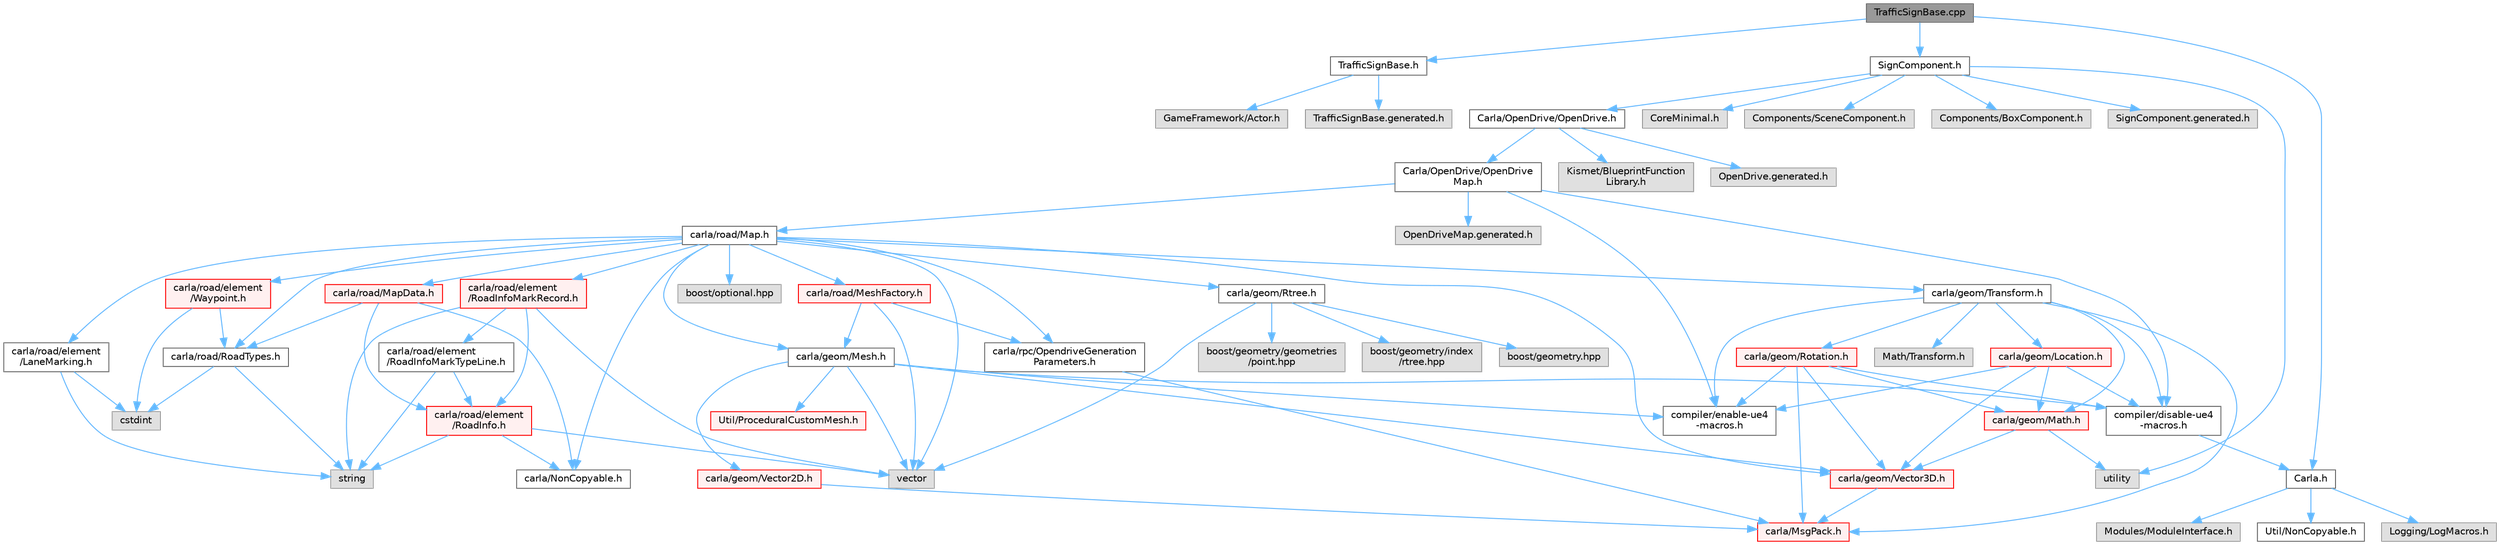 digraph "TrafficSignBase.cpp"
{
 // INTERACTIVE_SVG=YES
 // LATEX_PDF_SIZE
  bgcolor="transparent";
  edge [fontname=Helvetica,fontsize=10,labelfontname=Helvetica,labelfontsize=10];
  node [fontname=Helvetica,fontsize=10,shape=box,height=0.2,width=0.4];
  Node1 [id="Node000001",label="TrafficSignBase.cpp",height=0.2,width=0.4,color="gray40", fillcolor="grey60", style="filled", fontcolor="black",tooltip=" "];
  Node1 -> Node2 [id="edge1_Node000001_Node000002",color="steelblue1",style="solid",tooltip=" "];
  Node2 [id="Node000002",label="Carla.h",height=0.2,width=0.4,color="grey40", fillcolor="white", style="filled",URL="$d7/d7d/Carla_8h.html",tooltip=" "];
  Node2 -> Node3 [id="edge2_Node000002_Node000003",color="steelblue1",style="solid",tooltip=" "];
  Node3 [id="Node000003",label="Util/NonCopyable.h",height=0.2,width=0.4,color="grey40", fillcolor="white", style="filled",URL="$d4/d57/Unreal_2CarlaUE4_2Plugins_2Carla_2Source_2Carla_2Util_2NonCopyable_8h.html",tooltip=" "];
  Node2 -> Node4 [id="edge3_Node000002_Node000004",color="steelblue1",style="solid",tooltip=" "];
  Node4 [id="Node000004",label="Logging/LogMacros.h",height=0.2,width=0.4,color="grey60", fillcolor="#E0E0E0", style="filled",tooltip=" "];
  Node2 -> Node5 [id="edge4_Node000002_Node000005",color="steelblue1",style="solid",tooltip=" "];
  Node5 [id="Node000005",label="Modules/ModuleInterface.h",height=0.2,width=0.4,color="grey60", fillcolor="#E0E0E0", style="filled",tooltip=" "];
  Node1 -> Node6 [id="edge5_Node000001_Node000006",color="steelblue1",style="solid",tooltip=" "];
  Node6 [id="Node000006",label="TrafficSignBase.h",height=0.2,width=0.4,color="grey40", fillcolor="white", style="filled",URL="$d5/dc5/TrafficSignBase_8h.html",tooltip=" "];
  Node6 -> Node7 [id="edge6_Node000006_Node000007",color="steelblue1",style="solid",tooltip=" "];
  Node7 [id="Node000007",label="GameFramework/Actor.h",height=0.2,width=0.4,color="grey60", fillcolor="#E0E0E0", style="filled",tooltip=" "];
  Node6 -> Node8 [id="edge7_Node000006_Node000008",color="steelblue1",style="solid",tooltip=" "];
  Node8 [id="Node000008",label="TrafficSignBase.generated.h",height=0.2,width=0.4,color="grey60", fillcolor="#E0E0E0", style="filled",tooltip=" "];
  Node1 -> Node9 [id="edge8_Node000001_Node000009",color="steelblue1",style="solid",tooltip=" "];
  Node9 [id="Node000009",label="SignComponent.h",height=0.2,width=0.4,color="grey40", fillcolor="white", style="filled",URL="$de/d8e/SignComponent_8h.html",tooltip=" "];
  Node9 -> Node10 [id="edge9_Node000009_Node000010",color="steelblue1",style="solid",tooltip=" "];
  Node10 [id="Node000010",label="CoreMinimal.h",height=0.2,width=0.4,color="grey60", fillcolor="#E0E0E0", style="filled",tooltip=" "];
  Node9 -> Node11 [id="edge10_Node000009_Node000011",color="steelblue1",style="solid",tooltip=" "];
  Node11 [id="Node000011",label="Components/SceneComponent.h",height=0.2,width=0.4,color="grey60", fillcolor="#E0E0E0", style="filled",tooltip=" "];
  Node9 -> Node12 [id="edge11_Node000009_Node000012",color="steelblue1",style="solid",tooltip=" "];
  Node12 [id="Node000012",label="Components/BoxComponent.h",height=0.2,width=0.4,color="grey60", fillcolor="#E0E0E0", style="filled",tooltip=" "];
  Node9 -> Node13 [id="edge12_Node000009_Node000013",color="steelblue1",style="solid",tooltip=" "];
  Node13 [id="Node000013",label="Carla/OpenDrive/OpenDrive.h",height=0.2,width=0.4,color="grey40", fillcolor="white", style="filled",URL="$d1/d9b/Unreal_2CarlaUE4_2Plugins_2Carla_2Source_2Carla_2OpenDrive_2OpenDrive_8h.html",tooltip=" "];
  Node13 -> Node14 [id="edge13_Node000013_Node000014",color="steelblue1",style="solid",tooltip=" "];
  Node14 [id="Node000014",label="Carla/OpenDrive/OpenDrive\lMap.h",height=0.2,width=0.4,color="grey40", fillcolor="white", style="filled",URL="$d6/d95/OpenDriveMap_8h.html",tooltip=" "];
  Node14 -> Node15 [id="edge14_Node000014_Node000015",color="steelblue1",style="solid",tooltip=" "];
  Node15 [id="Node000015",label="compiler/disable-ue4\l-macros.h",height=0.2,width=0.4,color="grey40", fillcolor="white", style="filled",URL="$d2/d02/disable-ue4-macros_8h.html",tooltip=" "];
  Node15 -> Node2 [id="edge15_Node000015_Node000002",color="steelblue1",style="solid",tooltip=" "];
  Node14 -> Node16 [id="edge16_Node000014_Node000016",color="steelblue1",style="solid",tooltip=" "];
  Node16 [id="Node000016",label="carla/road/Map.h",height=0.2,width=0.4,color="grey40", fillcolor="white", style="filled",URL="$df/d64/road_2Map_8h.html",tooltip=" "];
  Node16 -> Node17 [id="edge17_Node000016_Node000017",color="steelblue1",style="solid",tooltip=" "];
  Node17 [id="Node000017",label="carla/geom/Mesh.h",height=0.2,width=0.4,color="grey40", fillcolor="white", style="filled",URL="$d9/d31/Mesh_8h.html",tooltip=" "];
  Node17 -> Node18 [id="edge18_Node000017_Node000018",color="steelblue1",style="solid",tooltip=" "];
  Node18 [id="Node000018",label="vector",height=0.2,width=0.4,color="grey60", fillcolor="#E0E0E0", style="filled",tooltip=" "];
  Node17 -> Node19 [id="edge19_Node000017_Node000019",color="steelblue1",style="solid",tooltip=" "];
  Node19 [id="Node000019",label="carla/geom/Vector3D.h",height=0.2,width=0.4,color="red", fillcolor="#FFF0F0", style="filled",URL="$de/d70/geom_2Vector3D_8h.html",tooltip=" "];
  Node19 -> Node20 [id="edge20_Node000019_Node000020",color="steelblue1",style="solid",tooltip=" "];
  Node20 [id="Node000020",label="carla/MsgPack.h",height=0.2,width=0.4,color="red", fillcolor="#FFF0F0", style="filled",URL="$d9/d6f/MsgPack_8h.html",tooltip=" "];
  Node17 -> Node36 [id="edge21_Node000017_Node000036",color="steelblue1",style="solid",tooltip=" "];
  Node36 [id="Node000036",label="carla/geom/Vector2D.h",height=0.2,width=0.4,color="red", fillcolor="#FFF0F0", style="filled",URL="$d7/d26/geom_2Vector2D_8h.html",tooltip=" "];
  Node36 -> Node20 [id="edge22_Node000036_Node000020",color="steelblue1",style="solid",tooltip=" "];
  Node17 -> Node37 [id="edge23_Node000017_Node000037",color="steelblue1",style="solid",tooltip=" "];
  Node37 [id="Node000037",label="compiler/enable-ue4\l-macros.h",height=0.2,width=0.4,color="grey40", fillcolor="white", style="filled",URL="$d9/da2/enable-ue4-macros_8h.html",tooltip=" "];
  Node17 -> Node38 [id="edge24_Node000017_Node000038",color="steelblue1",style="solid",tooltip=" "];
  Node38 [id="Node000038",label="Util/ProceduralCustomMesh.h",height=0.2,width=0.4,color="red", fillcolor="#FFF0F0", style="filled",URL="$d5/d30/ProceduralCustomMesh_8h.html",tooltip=" "];
  Node17 -> Node15 [id="edge25_Node000017_Node000015",color="steelblue1",style="solid",tooltip=" "];
  Node16 -> Node40 [id="edge26_Node000016_Node000040",color="steelblue1",style="solid",tooltip=" "];
  Node40 [id="Node000040",label="carla/geom/Rtree.h",height=0.2,width=0.4,color="grey40", fillcolor="white", style="filled",URL="$d5/d30/Rtree_8h.html",tooltip=" "];
  Node40 -> Node18 [id="edge27_Node000040_Node000018",color="steelblue1",style="solid",tooltip=" "];
  Node40 -> Node41 [id="edge28_Node000040_Node000041",color="steelblue1",style="solid",tooltip=" "];
  Node41 [id="Node000041",label="boost/geometry.hpp",height=0.2,width=0.4,color="grey60", fillcolor="#E0E0E0", style="filled",tooltip=" "];
  Node40 -> Node42 [id="edge29_Node000040_Node000042",color="steelblue1",style="solid",tooltip=" "];
  Node42 [id="Node000042",label="boost/geometry/geometries\l/point.hpp",height=0.2,width=0.4,color="grey60", fillcolor="#E0E0E0", style="filled",tooltip=" "];
  Node40 -> Node43 [id="edge30_Node000040_Node000043",color="steelblue1",style="solid",tooltip=" "];
  Node43 [id="Node000043",label="boost/geometry/index\l/rtree.hpp",height=0.2,width=0.4,color="grey60", fillcolor="#E0E0E0", style="filled",tooltip=" "];
  Node16 -> Node44 [id="edge31_Node000016_Node000044",color="steelblue1",style="solid",tooltip=" "];
  Node44 [id="Node000044",label="carla/geom/Transform.h",height=0.2,width=0.4,color="grey40", fillcolor="white", style="filled",URL="$de/d17/geom_2Transform_8h.html",tooltip=" "];
  Node44 -> Node20 [id="edge32_Node000044_Node000020",color="steelblue1",style="solid",tooltip=" "];
  Node44 -> Node45 [id="edge33_Node000044_Node000045",color="steelblue1",style="solid",tooltip=" "];
  Node45 [id="Node000045",label="carla/geom/Location.h",height=0.2,width=0.4,color="red", fillcolor="#FFF0F0", style="filled",URL="$d9/d8b/geom_2Location_8h.html",tooltip=" "];
  Node45 -> Node19 [id="edge34_Node000045_Node000019",color="steelblue1",style="solid",tooltip=" "];
  Node45 -> Node47 [id="edge35_Node000045_Node000047",color="steelblue1",style="solid",tooltip=" "];
  Node47 [id="Node000047",label="carla/geom/Math.h",height=0.2,width=0.4,color="red", fillcolor="#FFF0F0", style="filled",URL="$db/d8a/Math_8h.html",tooltip=" "];
  Node47 -> Node19 [id="edge36_Node000047_Node000019",color="steelblue1",style="solid",tooltip=" "];
  Node47 -> Node48 [id="edge37_Node000047_Node000048",color="steelblue1",style="solid",tooltip=" "];
  Node48 [id="Node000048",label="utility",height=0.2,width=0.4,color="grey60", fillcolor="#E0E0E0", style="filled",tooltip=" "];
  Node45 -> Node37 [id="edge38_Node000045_Node000037",color="steelblue1",style="solid",tooltip=" "];
  Node45 -> Node15 [id="edge39_Node000045_Node000015",color="steelblue1",style="solid",tooltip=" "];
  Node44 -> Node47 [id="edge40_Node000044_Node000047",color="steelblue1",style="solid",tooltip=" "];
  Node44 -> Node50 [id="edge41_Node000044_Node000050",color="steelblue1",style="solid",tooltip=" "];
  Node50 [id="Node000050",label="carla/geom/Rotation.h",height=0.2,width=0.4,color="red", fillcolor="#FFF0F0", style="filled",URL="$d0/d8f/Rotation_8h.html",tooltip=" "];
  Node50 -> Node20 [id="edge42_Node000050_Node000020",color="steelblue1",style="solid",tooltip=" "];
  Node50 -> Node47 [id="edge43_Node000050_Node000047",color="steelblue1",style="solid",tooltip=" "];
  Node50 -> Node19 [id="edge44_Node000050_Node000019",color="steelblue1",style="solid",tooltip=" "];
  Node50 -> Node37 [id="edge45_Node000050_Node000037",color="steelblue1",style="solid",tooltip=" "];
  Node50 -> Node15 [id="edge46_Node000050_Node000015",color="steelblue1",style="solid",tooltip=" "];
  Node44 -> Node37 [id="edge47_Node000044_Node000037",color="steelblue1",style="solid",tooltip=" "];
  Node44 -> Node52 [id="edge48_Node000044_Node000052",color="steelblue1",style="solid",tooltip=" "];
  Node52 [id="Node000052",label="Math/Transform.h",height=0.2,width=0.4,color="grey60", fillcolor="#E0E0E0", style="filled",tooltip=" "];
  Node44 -> Node15 [id="edge49_Node000044_Node000015",color="steelblue1",style="solid",tooltip=" "];
  Node16 -> Node53 [id="edge50_Node000016_Node000053",color="steelblue1",style="solid",tooltip=" "];
  Node53 [id="Node000053",label="carla/NonCopyable.h",height=0.2,width=0.4,color="grey40", fillcolor="white", style="filled",URL="$d4/dd8/LibCarla_2source_2carla_2NonCopyable_8h.html",tooltip=" "];
  Node16 -> Node54 [id="edge51_Node000016_Node000054",color="steelblue1",style="solid",tooltip=" "];
  Node54 [id="Node000054",label="carla/road/element\l/LaneMarking.h",height=0.2,width=0.4,color="grey40", fillcolor="white", style="filled",URL="$d5/d4c/LaneMarking_8h.html",tooltip=" "];
  Node54 -> Node30 [id="edge52_Node000054_Node000030",color="steelblue1",style="solid",tooltip=" "];
  Node30 [id="Node000030",label="cstdint",height=0.2,width=0.4,color="grey60", fillcolor="#E0E0E0", style="filled",tooltip=" "];
  Node54 -> Node55 [id="edge53_Node000054_Node000055",color="steelblue1",style="solid",tooltip=" "];
  Node55 [id="Node000055",label="string",height=0.2,width=0.4,color="grey60", fillcolor="#E0E0E0", style="filled",tooltip=" "];
  Node16 -> Node56 [id="edge54_Node000016_Node000056",color="steelblue1",style="solid",tooltip=" "];
  Node56 [id="Node000056",label="carla/road/element\l/RoadInfoMarkRecord.h",height=0.2,width=0.4,color="red", fillcolor="#FFF0F0", style="filled",URL="$dd/d32/RoadInfoMarkRecord_8h.html",tooltip=" "];
  Node56 -> Node57 [id="edge55_Node000056_Node000057",color="steelblue1",style="solid",tooltip=" "];
  Node57 [id="Node000057",label="carla/road/element\l/RoadInfo.h",height=0.2,width=0.4,color="red", fillcolor="#FFF0F0", style="filled",URL="$de/d3a/RoadInfo_8h.html",tooltip=" "];
  Node57 -> Node53 [id="edge56_Node000057_Node000053",color="steelblue1",style="solid",tooltip=" "];
  Node57 -> Node55 [id="edge57_Node000057_Node000055",color="steelblue1",style="solid",tooltip=" "];
  Node57 -> Node18 [id="edge58_Node000057_Node000018",color="steelblue1",style="solid",tooltip=" "];
  Node56 -> Node60 [id="edge59_Node000056_Node000060",color="steelblue1",style="solid",tooltip=" "];
  Node60 [id="Node000060",label="carla/road/element\l/RoadInfoMarkTypeLine.h",height=0.2,width=0.4,color="grey40", fillcolor="white", style="filled",URL="$da/d4f/RoadInfoMarkTypeLine_8h.html",tooltip=" "];
  Node60 -> Node57 [id="edge60_Node000060_Node000057",color="steelblue1",style="solid",tooltip=" "];
  Node60 -> Node55 [id="edge61_Node000060_Node000055",color="steelblue1",style="solid",tooltip=" "];
  Node56 -> Node55 [id="edge62_Node000056_Node000055",color="steelblue1",style="solid",tooltip=" "];
  Node56 -> Node18 [id="edge63_Node000056_Node000018",color="steelblue1",style="solid",tooltip=" "];
  Node16 -> Node61 [id="edge64_Node000016_Node000061",color="steelblue1",style="solid",tooltip=" "];
  Node61 [id="Node000061",label="carla/road/element\l/Waypoint.h",height=0.2,width=0.4,color="red", fillcolor="#FFF0F0", style="filled",URL="$d3/dbb/road_2element_2Waypoint_8h.html",tooltip=" "];
  Node61 -> Node62 [id="edge65_Node000061_Node000062",color="steelblue1",style="solid",tooltip=" "];
  Node62 [id="Node000062",label="carla/road/RoadTypes.h",height=0.2,width=0.4,color="grey40", fillcolor="white", style="filled",URL="$d6/dbb/RoadTypes_8h.html",tooltip=" "];
  Node62 -> Node30 [id="edge66_Node000062_Node000030",color="steelblue1",style="solid",tooltip=" "];
  Node62 -> Node55 [id="edge67_Node000062_Node000055",color="steelblue1",style="solid",tooltip=" "];
  Node61 -> Node30 [id="edge68_Node000061_Node000030",color="steelblue1",style="solid",tooltip=" "];
  Node16 -> Node64 [id="edge69_Node000016_Node000064",color="steelblue1",style="solid",tooltip=" "];
  Node64 [id="Node000064",label="carla/road/MapData.h",height=0.2,width=0.4,color="red", fillcolor="#FFF0F0", style="filled",URL="$d5/db7/MapData_8h.html",tooltip=" "];
  Node64 -> Node53 [id="edge70_Node000064_Node000053",color="steelblue1",style="solid",tooltip=" "];
  Node64 -> Node57 [id="edge71_Node000064_Node000057",color="steelblue1",style="solid",tooltip=" "];
  Node64 -> Node62 [id="edge72_Node000064_Node000062",color="steelblue1",style="solid",tooltip=" "];
  Node16 -> Node62 [id="edge73_Node000016_Node000062",color="steelblue1",style="solid",tooltip=" "];
  Node16 -> Node96 [id="edge74_Node000016_Node000096",color="steelblue1",style="solid",tooltip=" "];
  Node96 [id="Node000096",label="carla/road/MeshFactory.h",height=0.2,width=0.4,color="red", fillcolor="#FFF0F0", style="filled",URL="$d9/d87/MeshFactory_8h.html",tooltip=" "];
  Node96 -> Node18 [id="edge75_Node000096_Node000018",color="steelblue1",style="solid",tooltip=" "];
  Node96 -> Node17 [id="edge76_Node000096_Node000017",color="steelblue1",style="solid",tooltip=" "];
  Node96 -> Node97 [id="edge77_Node000096_Node000097",color="steelblue1",style="solid",tooltip=" "];
  Node97 [id="Node000097",label="carla/rpc/OpendriveGeneration\lParameters.h",height=0.2,width=0.4,color="grey40", fillcolor="white", style="filled",URL="$d9/d3b/OpendriveGenerationParameters_8h.html",tooltip=" "];
  Node97 -> Node20 [id="edge78_Node000097_Node000020",color="steelblue1",style="solid",tooltip=" "];
  Node16 -> Node19 [id="edge79_Node000016_Node000019",color="steelblue1",style="solid",tooltip=" "];
  Node16 -> Node97 [id="edge80_Node000016_Node000097",color="steelblue1",style="solid",tooltip=" "];
  Node16 -> Node98 [id="edge81_Node000016_Node000098",color="steelblue1",style="solid",tooltip=" "];
  Node98 [id="Node000098",label="boost/optional.hpp",height=0.2,width=0.4,color="grey60", fillcolor="#E0E0E0", style="filled",tooltip=" "];
  Node16 -> Node18 [id="edge82_Node000016_Node000018",color="steelblue1",style="solid",tooltip=" "];
  Node14 -> Node37 [id="edge83_Node000014_Node000037",color="steelblue1",style="solid",tooltip=" "];
  Node14 -> Node99 [id="edge84_Node000014_Node000099",color="steelblue1",style="solid",tooltip=" "];
  Node99 [id="Node000099",label="OpenDriveMap.generated.h",height=0.2,width=0.4,color="grey60", fillcolor="#E0E0E0", style="filled",tooltip=" "];
  Node13 -> Node100 [id="edge85_Node000013_Node000100",color="steelblue1",style="solid",tooltip=" "];
  Node100 [id="Node000100",label="Kismet/BlueprintFunction\lLibrary.h",height=0.2,width=0.4,color="grey60", fillcolor="#E0E0E0", style="filled",tooltip=" "];
  Node13 -> Node101 [id="edge86_Node000013_Node000101",color="steelblue1",style="solid",tooltip=" "];
  Node101 [id="Node000101",label="OpenDrive.generated.h",height=0.2,width=0.4,color="grey60", fillcolor="#E0E0E0", style="filled",tooltip=" "];
  Node9 -> Node48 [id="edge87_Node000009_Node000048",color="steelblue1",style="solid",tooltip=" "];
  Node9 -> Node102 [id="edge88_Node000009_Node000102",color="steelblue1",style="solid",tooltip=" "];
  Node102 [id="Node000102",label="SignComponent.generated.h",height=0.2,width=0.4,color="grey60", fillcolor="#E0E0E0", style="filled",tooltip=" "];
}
